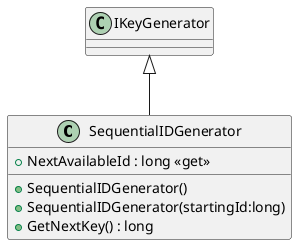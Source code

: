 @startuml
class SequentialIDGenerator {
    + NextAvailableId : long <<get>>
    + SequentialIDGenerator()
    + SequentialIDGenerator(startingId:long)
    + GetNextKey() : long
}
IKeyGenerator <|-- SequentialIDGenerator
@enduml
